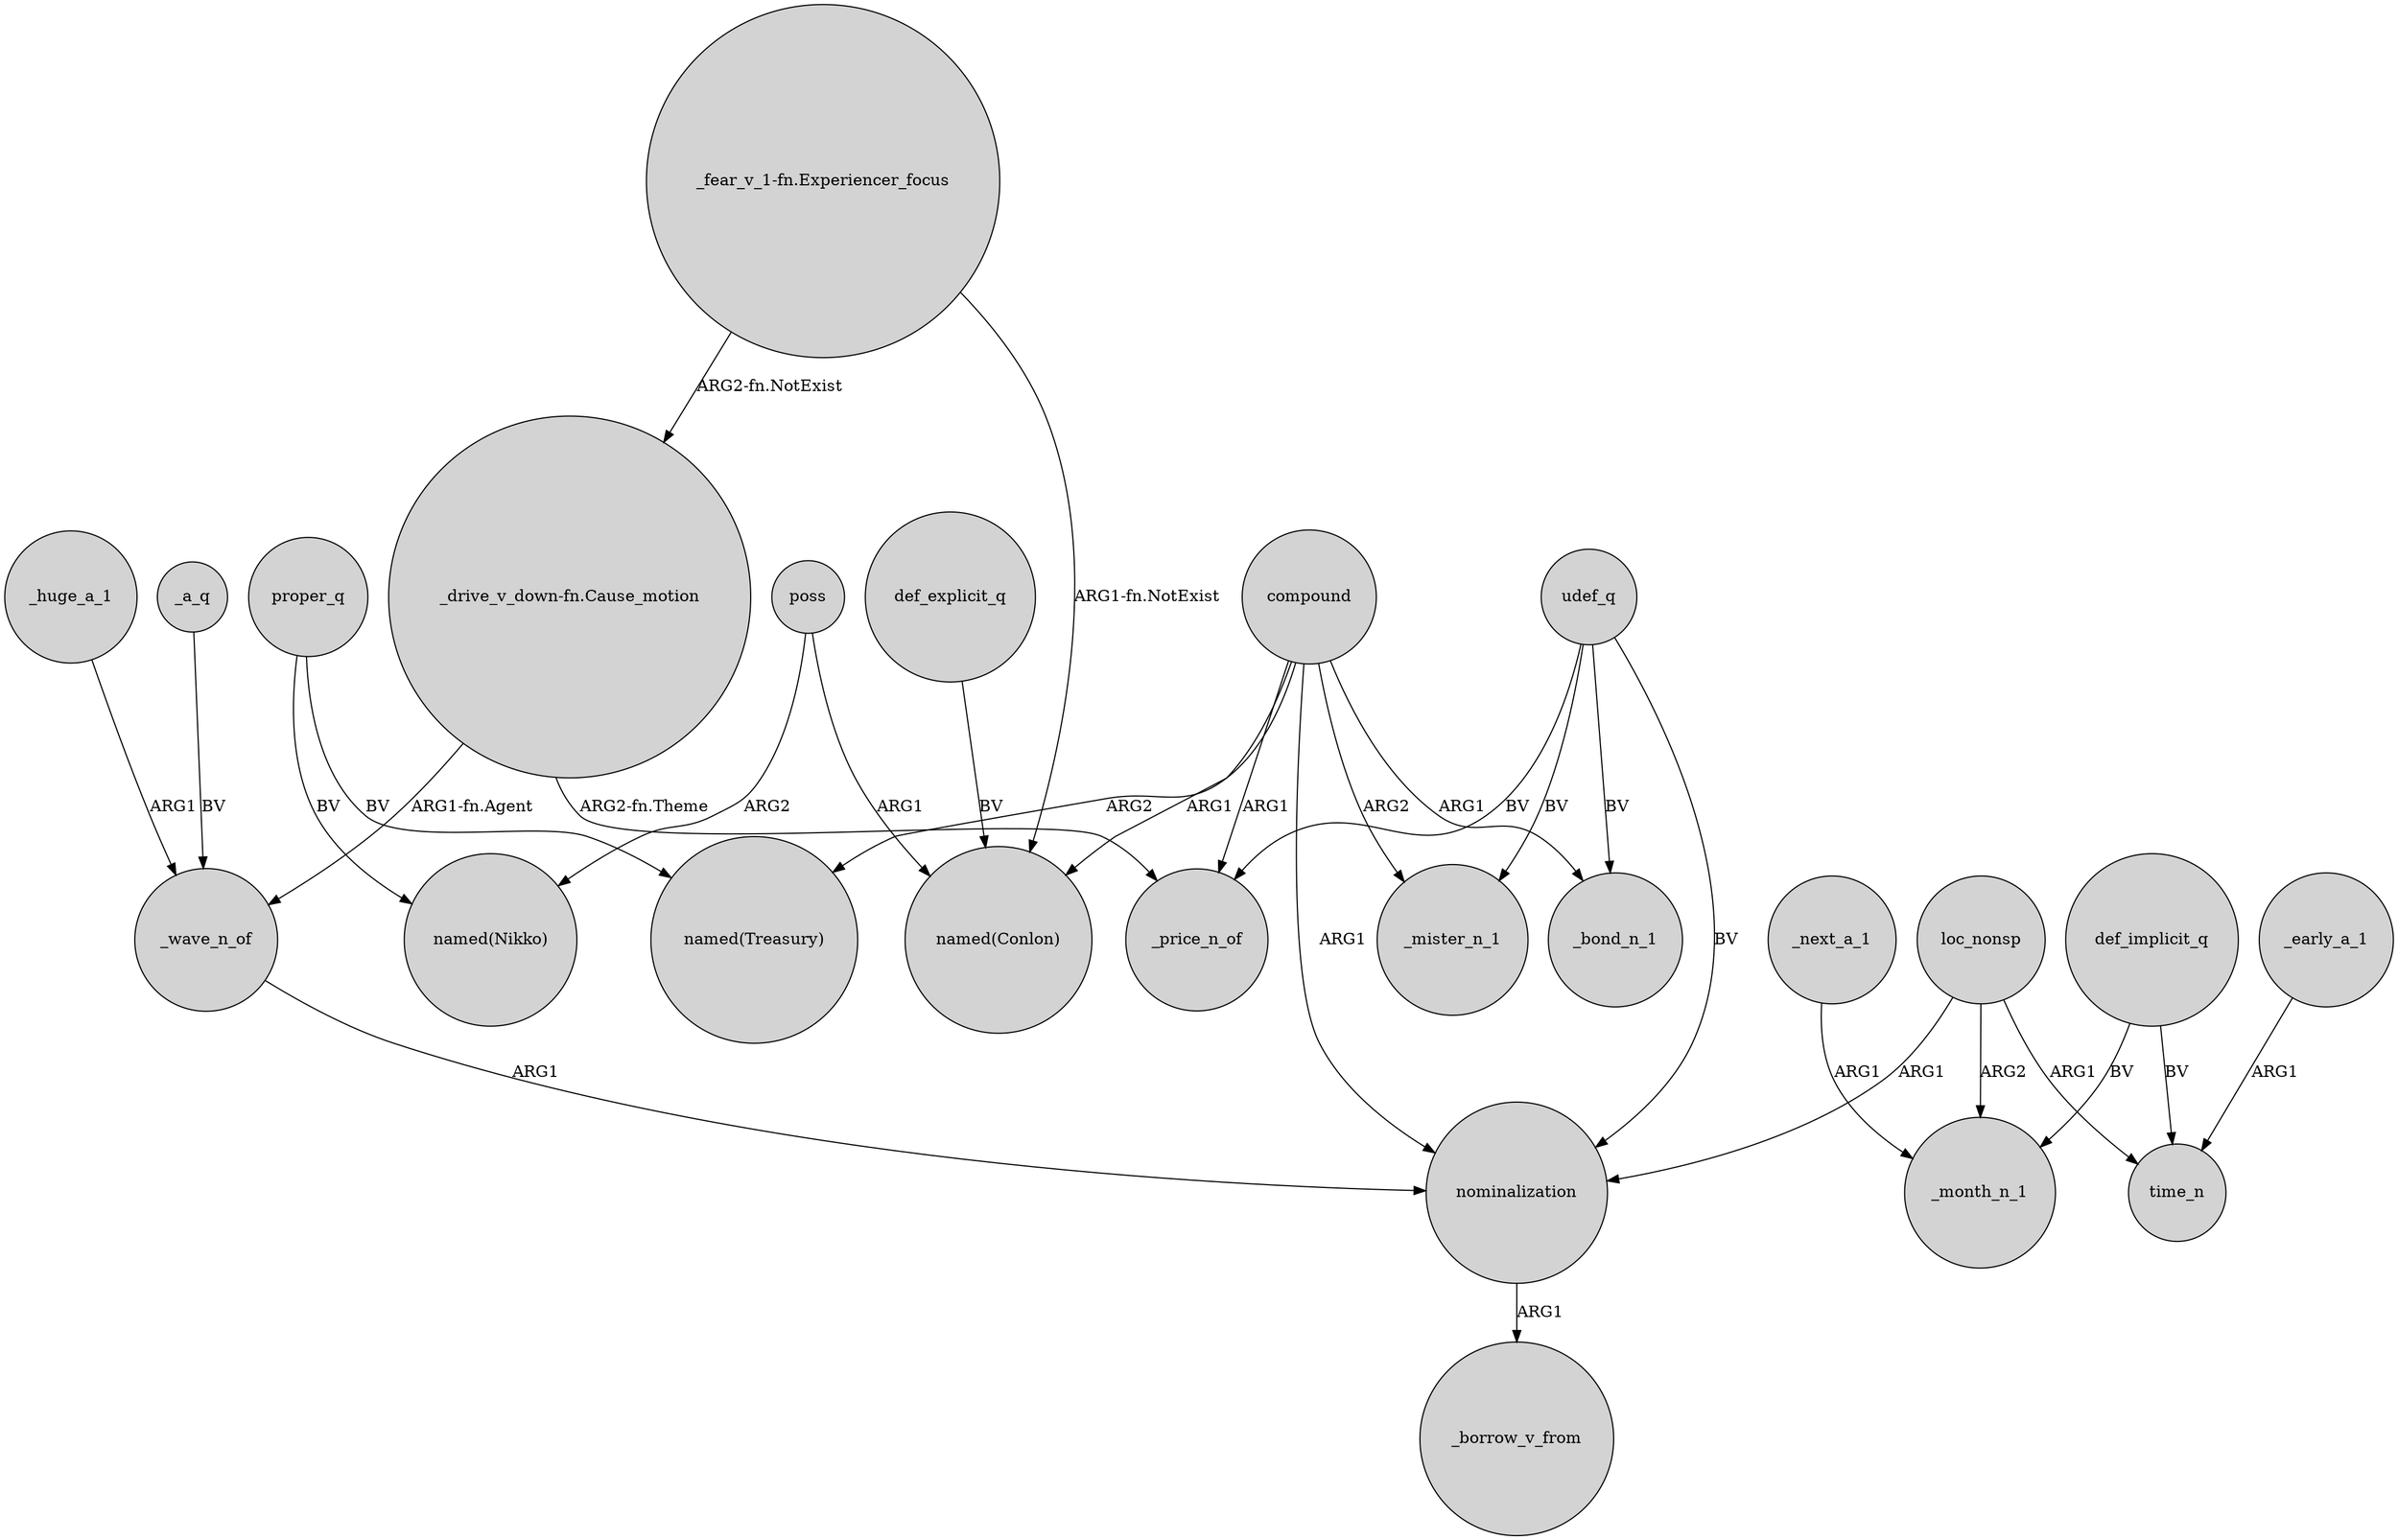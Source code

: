 digraph {
	node [shape=circle style=filled]
	compound -> "named(Treasury)" [label=ARG2]
	def_implicit_q -> _month_n_1 [label=BV]
	_huge_a_1 -> _wave_n_of [label=ARG1]
	udef_q -> _price_n_of [label=BV]
	"_drive_v_down-fn.Cause_motion" -> _wave_n_of [label="ARG1-fn.Agent"]
	compound -> _mister_n_1 [label=ARG2]
	loc_nonsp -> nominalization [label=ARG1]
	"_fear_v_1-fn.Experiencer_focus" -> "named(Conlon)" [label="ARG1-fn.NotExist"]
	def_explicit_q -> "named(Conlon)" [label=BV]
	compound -> _bond_n_1 [label=ARG1]
	nominalization -> _borrow_v_from [label=ARG1]
	poss -> "named(Nikko)" [label=ARG2]
	udef_q -> _mister_n_1 [label=BV]
	_a_q -> _wave_n_of [label=BV]
	loc_nonsp -> time_n [label=ARG1]
	poss -> "named(Conlon)" [label=ARG1]
	"_drive_v_down-fn.Cause_motion" -> _price_n_of [label="ARG2-fn.Theme"]
	proper_q -> "named(Nikko)" [label=BV]
	udef_q -> _bond_n_1 [label=BV]
	_next_a_1 -> _month_n_1 [label=ARG1]
	udef_q -> nominalization [label=BV]
	compound -> "named(Conlon)" [label=ARG1]
	proper_q -> "named(Treasury)" [label=BV]
	_early_a_1 -> time_n [label=ARG1]
	"_fear_v_1-fn.Experiencer_focus" -> "_drive_v_down-fn.Cause_motion" [label="ARG2-fn.NotExist"]
	_wave_n_of -> nominalization [label=ARG1]
	loc_nonsp -> _month_n_1 [label=ARG2]
	compound -> _price_n_of [label=ARG1]
	compound -> nominalization [label=ARG1]
	def_implicit_q -> time_n [label=BV]
}
